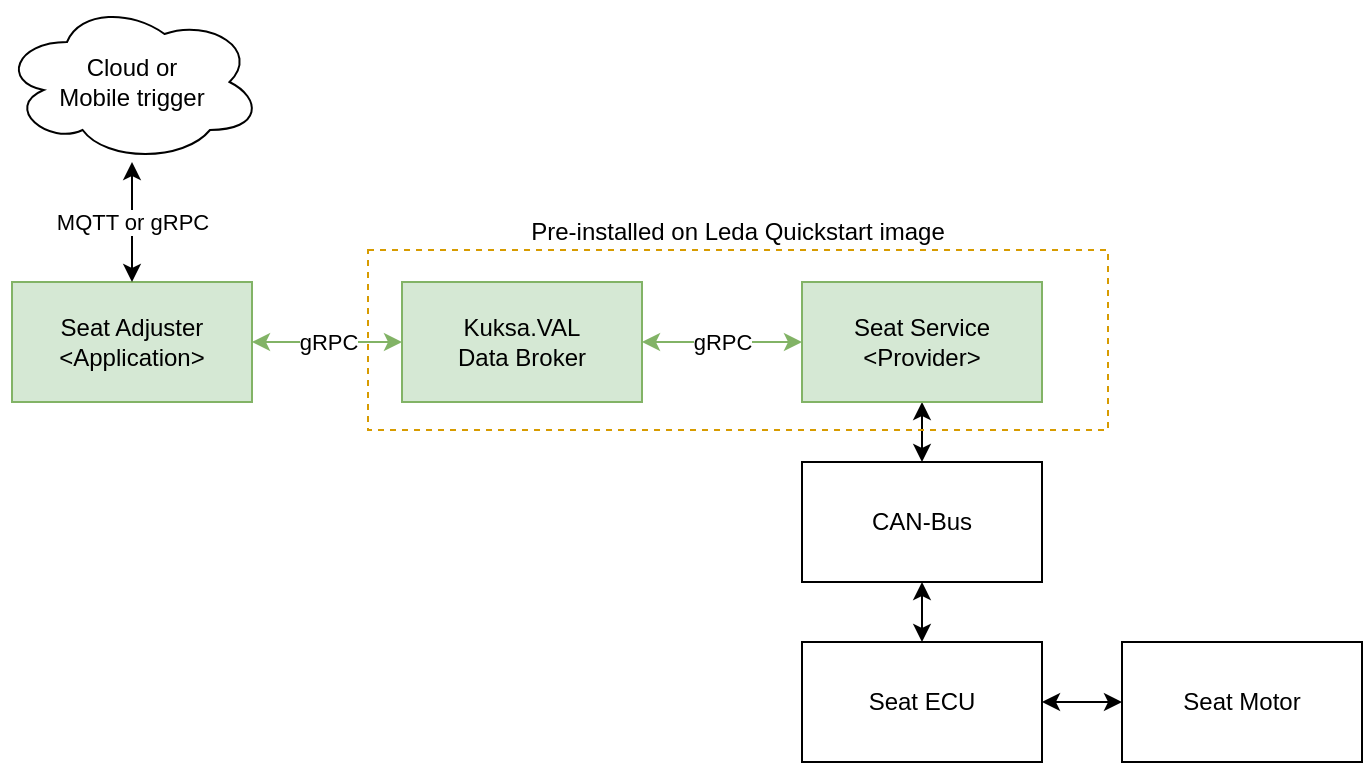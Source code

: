 <mxfile>
    <diagram id="n-y3Garob8GmoL7d-FYO" name="Page-1">
        <mxGraphModel dx="569" dy="544" grid="1" gridSize="10" guides="1" tooltips="1" connect="1" arrows="1" fold="1" page="1" pageScale="1" pageWidth="850" pageHeight="1100" math="0" shadow="0">
            <root>
                <mxCell id="0"/>
                <mxCell id="1" parent="0"/>
                <mxCell id="10" value="gRPC" style="edgeStyle=none;html=1;fillColor=#d5e8d4;strokeColor=#82b366;startArrow=classic;startFill=1;" parent="1" source="2" target="6" edge="1">
                    <mxGeometry relative="1" as="geometry"/>
                </mxCell>
                <mxCell id="2" value="Seat Adjuster&lt;br&gt;&amp;lt;Application&amp;gt;" style="rounded=0;whiteSpace=wrap;html=1;fillColor=#d5e8d4;strokeColor=#82b366;" parent="1" vertex="1">
                    <mxGeometry x="55" y="170" width="120" height="60" as="geometry"/>
                </mxCell>
                <mxCell id="12" style="edgeStyle=none;html=1;startArrow=classic;startFill=1;" parent="1" source="3" target="4" edge="1">
                    <mxGeometry relative="1" as="geometry"/>
                </mxCell>
                <mxCell id="3" value="Seat Service&lt;br&gt;&amp;lt;Provider&amp;gt;" style="rounded=0;whiteSpace=wrap;html=1;fillColor=#d5e8d4;strokeColor=#82b366;" parent="1" vertex="1">
                    <mxGeometry x="450" y="170" width="120" height="60" as="geometry"/>
                </mxCell>
                <mxCell id="13" style="edgeStyle=none;html=1;startArrow=classic;startFill=1;" parent="1" source="4" target="5" edge="1">
                    <mxGeometry relative="1" as="geometry"/>
                </mxCell>
                <mxCell id="4" value="CAN-Bus" style="rounded=0;whiteSpace=wrap;html=1;" parent="1" vertex="1">
                    <mxGeometry x="450" y="260" width="120" height="60" as="geometry"/>
                </mxCell>
                <mxCell id="15" style="edgeStyle=none;html=1;startArrow=classic;startFill=1;" parent="1" source="5" target="14" edge="1">
                    <mxGeometry relative="1" as="geometry"/>
                </mxCell>
                <mxCell id="5" value="Seat ECU" style="rounded=0;whiteSpace=wrap;html=1;" parent="1" vertex="1">
                    <mxGeometry x="450" y="350" width="120" height="60" as="geometry"/>
                </mxCell>
                <mxCell id="11" value="gRPC" style="edgeStyle=none;html=1;fillColor=#d5e8d4;strokeColor=#82b366;startArrow=classic;startFill=1;" parent="1" source="6" target="3" edge="1">
                    <mxGeometry relative="1" as="geometry"/>
                </mxCell>
                <mxCell id="6" value="Kuksa.VAL&lt;br&gt;Data Broker" style="rounded=0;whiteSpace=wrap;html=1;fillColor=#d5e8d4;strokeColor=#82b366;" parent="1" vertex="1">
                    <mxGeometry x="250" y="170" width="120" height="60" as="geometry"/>
                </mxCell>
                <mxCell id="9" value="MQTT or gRPC" style="edgeStyle=none;html=1;startArrow=classic;startFill=1;" parent="1" source="8" target="2" edge="1">
                    <mxGeometry relative="1" as="geometry"/>
                </mxCell>
                <mxCell id="8" value="Cloud or&lt;br&gt;Mobile trigger" style="ellipse;shape=cloud;whiteSpace=wrap;html=1;" parent="1" vertex="1">
                    <mxGeometry x="50" y="30" width="130" height="80" as="geometry"/>
                </mxCell>
                <mxCell id="14" value="Seat Motor" style="rounded=0;whiteSpace=wrap;html=1;" parent="1" vertex="1">
                    <mxGeometry x="610" y="350" width="120" height="60" as="geometry"/>
                </mxCell>
                <mxCell id="16" value="Pre-installed on Leda Quickstart image" style="rounded=0;whiteSpace=wrap;html=1;fillColor=none;strokeColor=#d79b00;dashed=1;labelPosition=center;verticalLabelPosition=top;align=center;verticalAlign=bottom;" parent="1" vertex="1">
                    <mxGeometry x="233" y="154" width="370" height="90" as="geometry"/>
                </mxCell>
            </root>
        </mxGraphModel>
    </diagram>
</mxfile>
